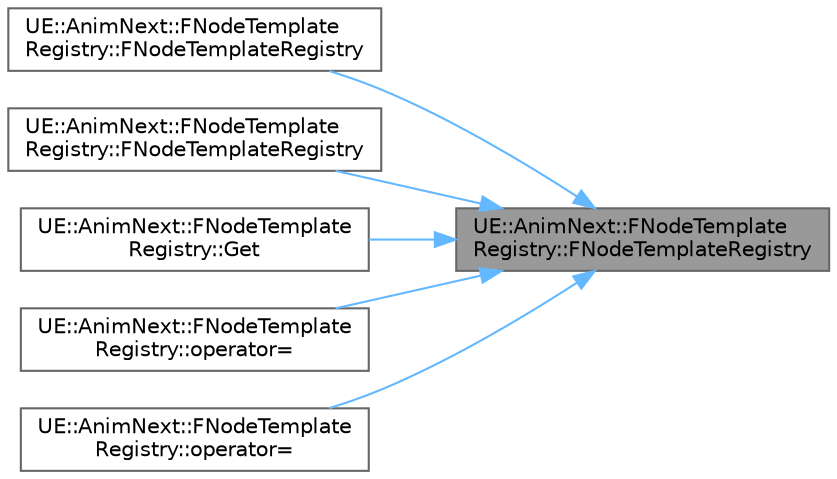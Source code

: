 digraph "UE::AnimNext::FNodeTemplateRegistry::FNodeTemplateRegistry"
{
 // INTERACTIVE_SVG=YES
 // LATEX_PDF_SIZE
  bgcolor="transparent";
  edge [fontname=Helvetica,fontsize=10,labelfontname=Helvetica,labelfontsize=10];
  node [fontname=Helvetica,fontsize=10,shape=box,height=0.2,width=0.4];
  rankdir="RL";
  Node1 [id="Node000001",label="UE::AnimNext::FNodeTemplate\lRegistry::FNodeTemplateRegistry",height=0.2,width=0.4,color="gray40", fillcolor="grey60", style="filled", fontcolor="black",tooltip=" "];
  Node1 -> Node2 [id="edge1_Node000001_Node000002",dir="back",color="steelblue1",style="solid",tooltip=" "];
  Node2 [id="Node000002",label="UE::AnimNext::FNodeTemplate\lRegistry::FNodeTemplateRegistry",height=0.2,width=0.4,color="grey40", fillcolor="white", style="filled",URL="$d4/d74/structUE_1_1AnimNext_1_1FNodeTemplateRegistry.html#a4d04a0c7b3fa715ce1706798d883a45e",tooltip=" "];
  Node1 -> Node3 [id="edge2_Node000001_Node000003",dir="back",color="steelblue1",style="solid",tooltip=" "];
  Node3 [id="Node000003",label="UE::AnimNext::FNodeTemplate\lRegistry::FNodeTemplateRegistry",height=0.2,width=0.4,color="grey40", fillcolor="white", style="filled",URL="$d4/d74/structUE_1_1AnimNext_1_1FNodeTemplateRegistry.html#a4424d7ccb5d3250c83d27967024af85d",tooltip=" "];
  Node1 -> Node4 [id="edge3_Node000001_Node000004",dir="back",color="steelblue1",style="solid",tooltip=" "];
  Node4 [id="Node000004",label="UE::AnimNext::FNodeTemplate\lRegistry::Get",height=0.2,width=0.4,color="grey40", fillcolor="white", style="filled",URL="$d4/d74/structUE_1_1AnimNext_1_1FNodeTemplateRegistry.html#a57d2206614f16f7a238894c3d224eb9e",tooltip=" "];
  Node1 -> Node5 [id="edge4_Node000001_Node000005",dir="back",color="steelblue1",style="solid",tooltip=" "];
  Node5 [id="Node000005",label="UE::AnimNext::FNodeTemplate\lRegistry::operator=",height=0.2,width=0.4,color="grey40", fillcolor="white", style="filled",URL="$d4/d74/structUE_1_1AnimNext_1_1FNodeTemplateRegistry.html#a09ddcbe557249eb6abd49c6e9c501728",tooltip=" "];
  Node1 -> Node6 [id="edge5_Node000001_Node000006",dir="back",color="steelblue1",style="solid",tooltip=" "];
  Node6 [id="Node000006",label="UE::AnimNext::FNodeTemplate\lRegistry::operator=",height=0.2,width=0.4,color="grey40", fillcolor="white", style="filled",URL="$d4/d74/structUE_1_1AnimNext_1_1FNodeTemplateRegistry.html#a1fea450d0a7577b6805366ec7a7fd87b",tooltip=" "];
}
